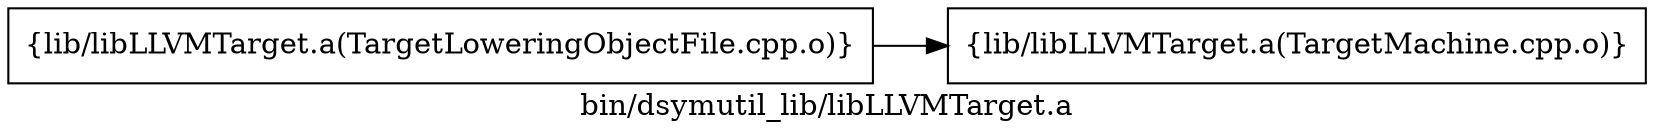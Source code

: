 digraph "bin/dsymutil_lib/libLLVMTarget.a" {
	label="bin/dsymutil_lib/libLLVMTarget.a";
	rankdir=LR;

	Node0x5653fc4d8828 [shape=record,shape=box,group=0,label="{lib/libLLVMTarget.a(TargetMachine.cpp.o)}"];
	Node0x5653fc4d8aa8 [shape=record,shape=box,group=0,label="{lib/libLLVMTarget.a(TargetLoweringObjectFile.cpp.o)}"];
	Node0x5653fc4d8aa8 -> Node0x5653fc4d8828;
}
